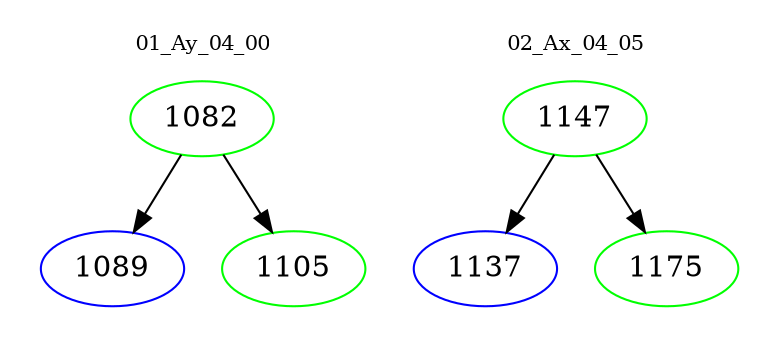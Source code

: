 digraph{
subgraph cluster_0 {
color = white
label = "01_Ay_04_00";
fontsize=10;
T0_1082 [label="1082", color="green"]
T0_1082 -> T0_1089 [color="black"]
T0_1089 [label="1089", color="blue"]
T0_1082 -> T0_1105 [color="black"]
T0_1105 [label="1105", color="green"]
}
subgraph cluster_1 {
color = white
label = "02_Ax_04_05";
fontsize=10;
T1_1147 [label="1147", color="green"]
T1_1147 -> T1_1137 [color="black"]
T1_1137 [label="1137", color="blue"]
T1_1147 -> T1_1175 [color="black"]
T1_1175 [label="1175", color="green"]
}
}
